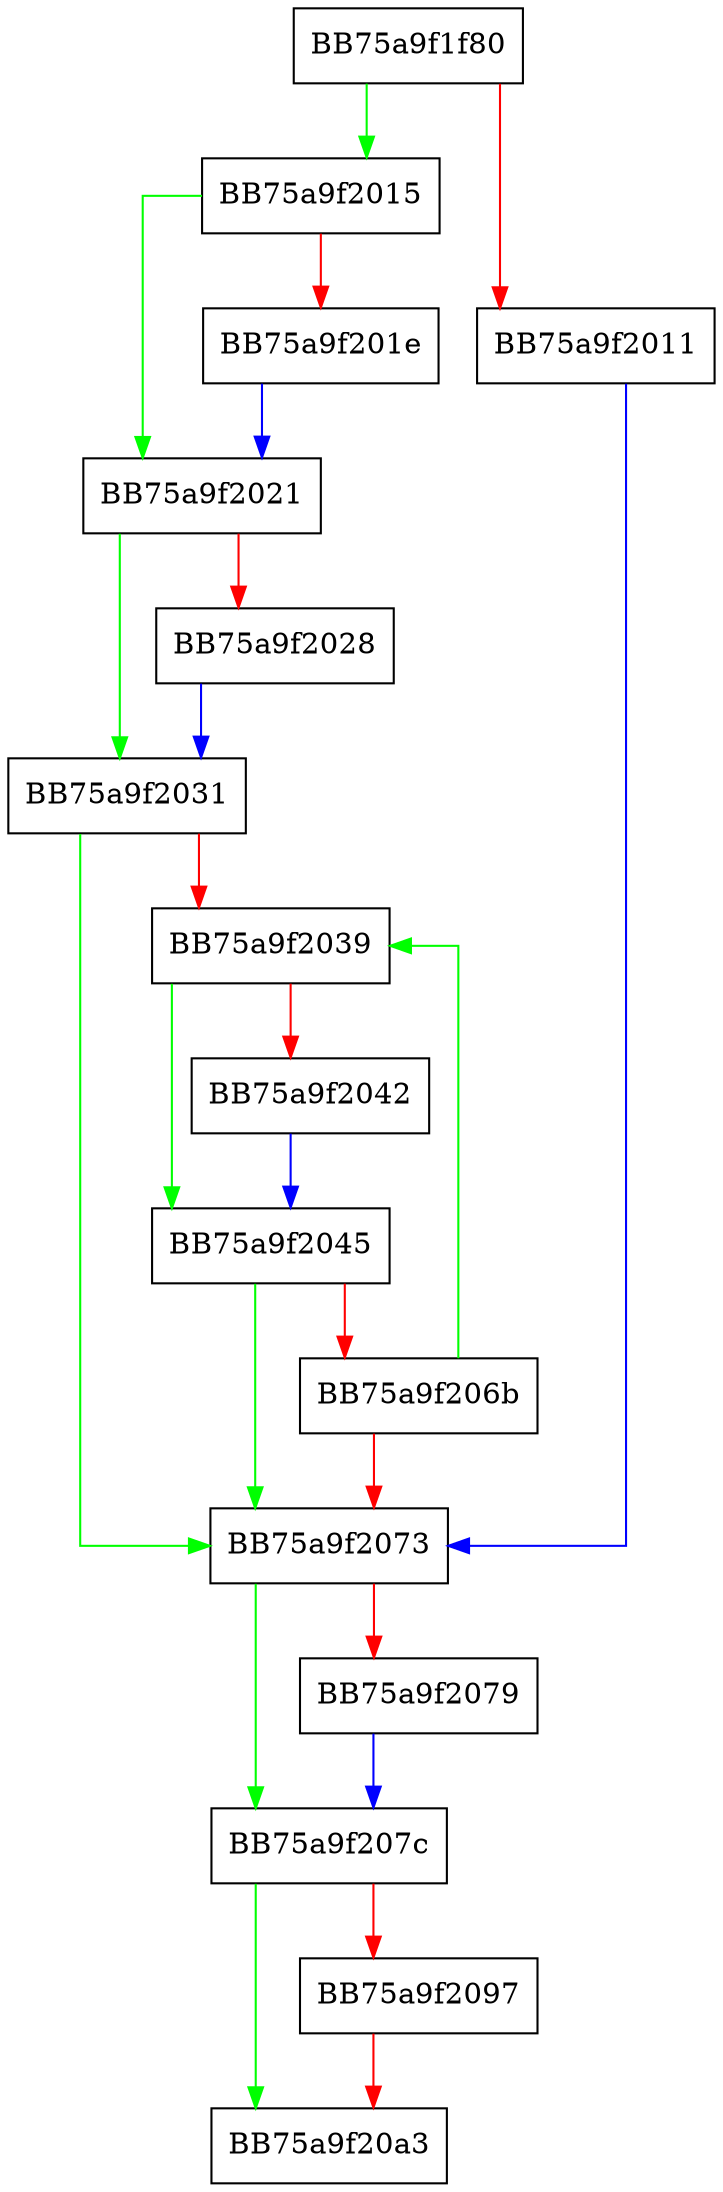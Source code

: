 digraph do_put {
  node [shape="box"];
  graph [splines=ortho];
  BB75a9f1f80 -> BB75a9f2015 [color="green"];
  BB75a9f1f80 -> BB75a9f2011 [color="red"];
  BB75a9f2011 -> BB75a9f2073 [color="blue"];
  BB75a9f2015 -> BB75a9f2021 [color="green"];
  BB75a9f2015 -> BB75a9f201e [color="red"];
  BB75a9f201e -> BB75a9f2021 [color="blue"];
  BB75a9f2021 -> BB75a9f2031 [color="green"];
  BB75a9f2021 -> BB75a9f2028 [color="red"];
  BB75a9f2028 -> BB75a9f2031 [color="blue"];
  BB75a9f2031 -> BB75a9f2073 [color="green"];
  BB75a9f2031 -> BB75a9f2039 [color="red"];
  BB75a9f2039 -> BB75a9f2045 [color="green"];
  BB75a9f2039 -> BB75a9f2042 [color="red"];
  BB75a9f2042 -> BB75a9f2045 [color="blue"];
  BB75a9f2045 -> BB75a9f2073 [color="green"];
  BB75a9f2045 -> BB75a9f206b [color="red"];
  BB75a9f206b -> BB75a9f2039 [color="green"];
  BB75a9f206b -> BB75a9f2073 [color="red"];
  BB75a9f2073 -> BB75a9f207c [color="green"];
  BB75a9f2073 -> BB75a9f2079 [color="red"];
  BB75a9f2079 -> BB75a9f207c [color="blue"];
  BB75a9f207c -> BB75a9f20a3 [color="green"];
  BB75a9f207c -> BB75a9f2097 [color="red"];
  BB75a9f2097 -> BB75a9f20a3 [color="red"];
}